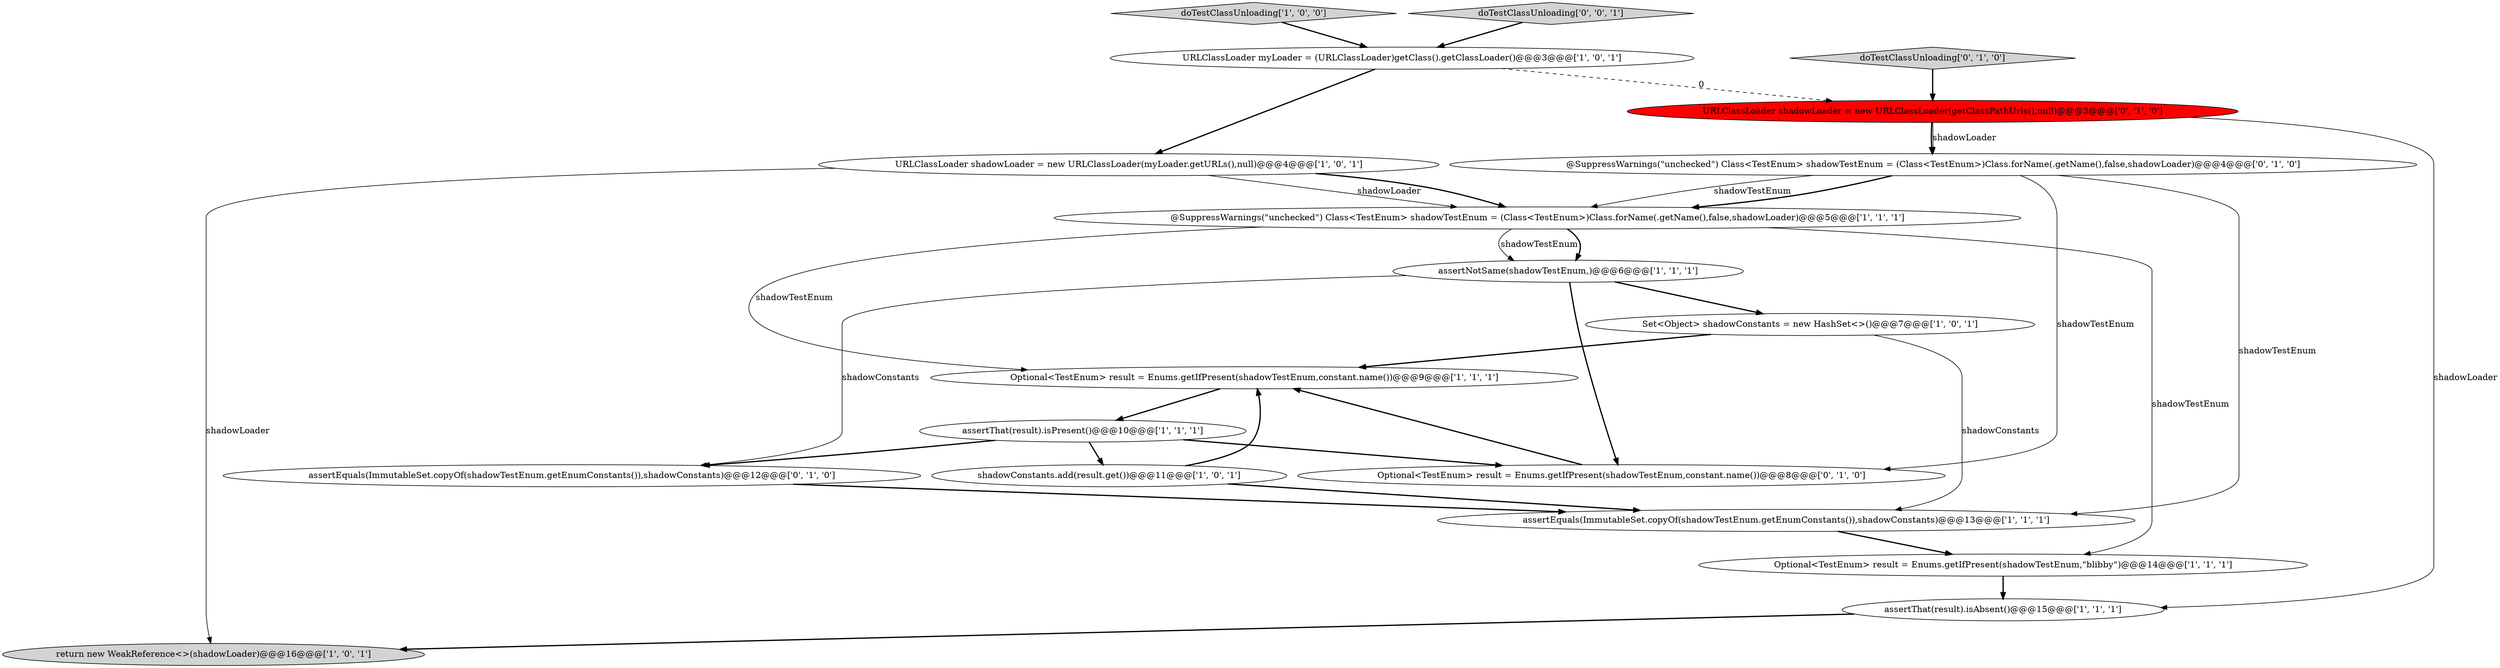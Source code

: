 digraph {
0 [style = filled, label = "Optional<TestEnum> result = Enums.getIfPresent(shadowTestEnum,constant.name())@@@9@@@['1', '1', '1']", fillcolor = white, shape = ellipse image = "AAA0AAABBB1BBB"];
13 [style = filled, label = "Optional<TestEnum> result = Enums.getIfPresent(shadowTestEnum,constant.name())@@@8@@@['0', '1', '0']", fillcolor = white, shape = ellipse image = "AAA0AAABBB2BBB"];
5 [style = filled, label = "return new WeakReference<>(shadowLoader)@@@16@@@['1', '0', '1']", fillcolor = lightgray, shape = ellipse image = "AAA0AAABBB1BBB"];
6 [style = filled, label = "URLClassLoader shadowLoader = new URLClassLoader(myLoader.getURLs(),null)@@@4@@@['1', '0', '1']", fillcolor = white, shape = ellipse image = "AAA0AAABBB1BBB"];
4 [style = filled, label = "doTestClassUnloading['1', '0', '0']", fillcolor = lightgray, shape = diamond image = "AAA0AAABBB1BBB"];
7 [style = filled, label = "assertNotSame(shadowTestEnum,)@@@6@@@['1', '1', '1']", fillcolor = white, shape = ellipse image = "AAA0AAABBB1BBB"];
8 [style = filled, label = "assertEquals(ImmutableSet.copyOf(shadowTestEnum.getEnumConstants()),shadowConstants)@@@13@@@['1', '1', '1']", fillcolor = white, shape = ellipse image = "AAA0AAABBB1BBB"];
11 [style = filled, label = "URLClassLoader myLoader = (URLClassLoader)getClass().getClassLoader()@@@3@@@['1', '0', '1']", fillcolor = white, shape = ellipse image = "AAA0AAABBB1BBB"];
14 [style = filled, label = "@SuppressWarnings(\"unchecked\") Class<TestEnum> shadowTestEnum = (Class<TestEnum>)Class.forName(.getName(),false,shadowLoader)@@@4@@@['0', '1', '0']", fillcolor = white, shape = ellipse image = "AAA0AAABBB2BBB"];
3 [style = filled, label = "Optional<TestEnum> result = Enums.getIfPresent(shadowTestEnum,\"blibby\")@@@14@@@['1', '1', '1']", fillcolor = white, shape = ellipse image = "AAA0AAABBB1BBB"];
15 [style = filled, label = "URLClassLoader shadowLoader = new URLClassLoader(getClassPathUrls(),null)@@@3@@@['0', '1', '0']", fillcolor = red, shape = ellipse image = "AAA1AAABBB2BBB"];
18 [style = filled, label = "doTestClassUnloading['0', '0', '1']", fillcolor = lightgray, shape = diamond image = "AAA0AAABBB3BBB"];
1 [style = filled, label = "shadowConstants.add(result.get())@@@11@@@['1', '0', '1']", fillcolor = white, shape = ellipse image = "AAA0AAABBB1BBB"];
10 [style = filled, label = "Set<Object> shadowConstants = new HashSet<>()@@@7@@@['1', '0', '1']", fillcolor = white, shape = ellipse image = "AAA0AAABBB1BBB"];
17 [style = filled, label = "doTestClassUnloading['0', '1', '0']", fillcolor = lightgray, shape = diamond image = "AAA0AAABBB2BBB"];
9 [style = filled, label = "assertThat(result).isAbsent()@@@15@@@['1', '1', '1']", fillcolor = white, shape = ellipse image = "AAA0AAABBB1BBB"];
16 [style = filled, label = "assertEquals(ImmutableSet.copyOf(shadowTestEnum.getEnumConstants()),shadowConstants)@@@12@@@['0', '1', '0']", fillcolor = white, shape = ellipse image = "AAA0AAABBB2BBB"];
2 [style = filled, label = "@SuppressWarnings(\"unchecked\") Class<TestEnum> shadowTestEnum = (Class<TestEnum>)Class.forName(.getName(),false,shadowLoader)@@@5@@@['1', '1', '1']", fillcolor = white, shape = ellipse image = "AAA0AAABBB1BBB"];
12 [style = filled, label = "assertThat(result).isPresent()@@@10@@@['1', '1', '1']", fillcolor = white, shape = ellipse image = "AAA0AAABBB1BBB"];
7->13 [style = bold, label=""];
2->3 [style = solid, label="shadowTestEnum"];
6->5 [style = solid, label="shadowLoader"];
14->13 [style = solid, label="shadowTestEnum"];
1->8 [style = bold, label=""];
15->14 [style = bold, label=""];
16->8 [style = bold, label=""];
6->2 [style = solid, label="shadowLoader"];
10->8 [style = solid, label="shadowConstants"];
7->10 [style = bold, label=""];
11->15 [style = dashed, label="0"];
0->12 [style = bold, label=""];
11->6 [style = bold, label=""];
18->11 [style = bold, label=""];
8->3 [style = bold, label=""];
7->16 [style = solid, label="shadowConstants"];
12->16 [style = bold, label=""];
1->0 [style = bold, label=""];
12->1 [style = bold, label=""];
6->2 [style = bold, label=""];
15->9 [style = solid, label="shadowLoader"];
3->9 [style = bold, label=""];
12->13 [style = bold, label=""];
14->8 [style = solid, label="shadowTestEnum"];
15->14 [style = solid, label="shadowLoader"];
2->0 [style = solid, label="shadowTestEnum"];
10->0 [style = bold, label=""];
14->2 [style = solid, label="shadowTestEnum"];
17->15 [style = bold, label=""];
9->5 [style = bold, label=""];
14->2 [style = bold, label=""];
2->7 [style = solid, label="shadowTestEnum"];
2->7 [style = bold, label=""];
4->11 [style = bold, label=""];
13->0 [style = bold, label=""];
}

